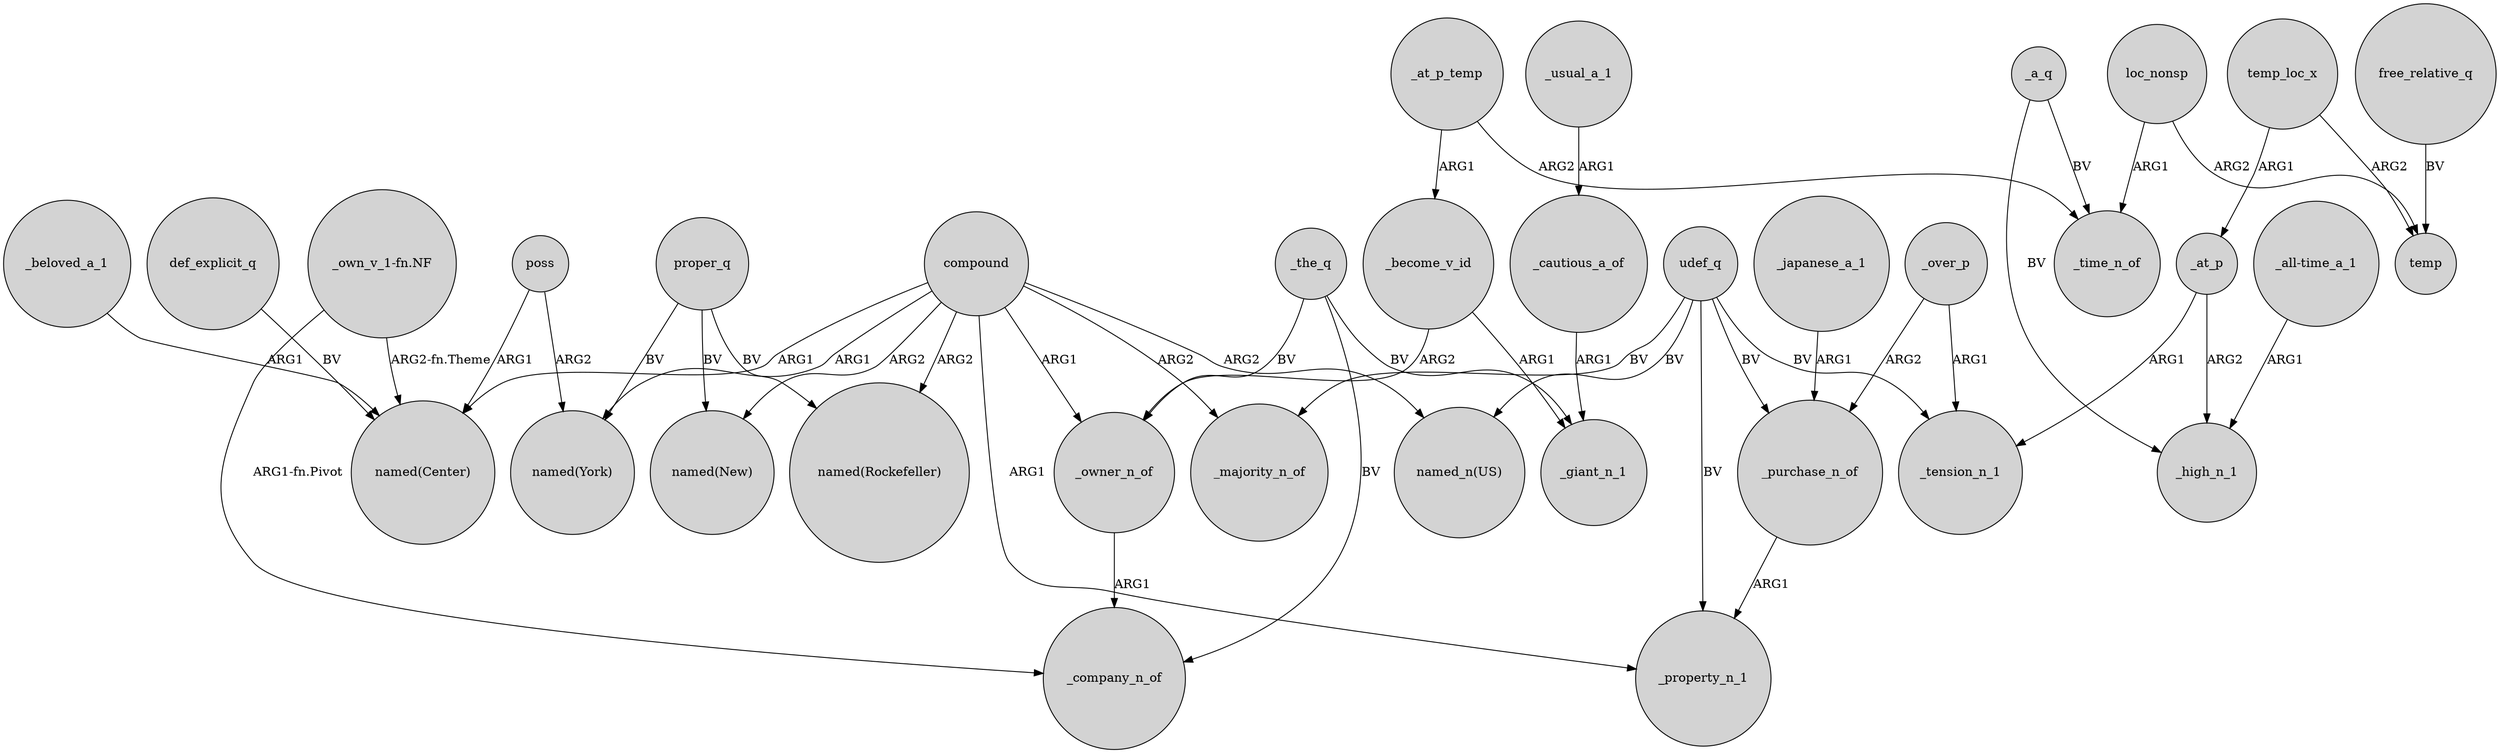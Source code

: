 digraph {
	node [shape=circle style=filled]
	compound -> "named(Rockefeller)" [label=ARG2]
	def_explicit_q -> "named(Center)" [label=BV]
	_usual_a_1 -> _cautious_a_of [label=ARG1]
	_over_p -> _tension_n_1 [label=ARG1]
	_owner_n_of -> _company_n_of [label=ARG1]
	compound -> _property_n_1 [label=ARG1]
	compound -> "named(New)" [label=ARG2]
	udef_q -> "named_n(US)" [label=BV]
	_at_p_temp -> _become_v_id [label=ARG1]
	_a_q -> _high_n_1 [label=BV]
	proper_q -> "named(New)" [label=BV]
	"_own_v_1-fn.NF" -> _company_n_of [label="ARG1-fn.Pivot"]
	udef_q -> _purchase_n_of [label=BV]
	_purchase_n_of -> _property_n_1 [label=ARG1]
	temp_loc_x -> _at_p [label=ARG1]
	loc_nonsp -> _time_n_of [label=ARG1]
	_at_p_temp -> _time_n_of [label=ARG2]
	_cautious_a_of -> _giant_n_1 [label=ARG1]
	_a_q -> _time_n_of [label=BV]
	udef_q -> _majority_n_of [label=BV]
	udef_q -> _tension_n_1 [label=BV]
	compound -> "named_n(US)" [label=ARG2]
	_the_q -> _company_n_of [label=BV]
	poss -> "named(Center)" [label=ARG1]
	_become_v_id -> _giant_n_1 [label=ARG1]
	poss -> "named(York)" [label=ARG2]
	_become_v_id -> _owner_n_of [label=ARG2]
	proper_q -> "named(Rockefeller)" [label=BV]
	temp_loc_x -> temp [label=ARG2]
	loc_nonsp -> temp [label=ARG2]
	_over_p -> _purchase_n_of [label=ARG2]
	compound -> "named(York)" [label=ARG1]
	_the_q -> _owner_n_of [label=BV]
	udef_q -> _property_n_1 [label=BV]
	_the_q -> _giant_n_1 [label=BV]
	"_own_v_1-fn.NF" -> "named(Center)" [label="ARG2-fn.Theme"]
	_japanese_a_1 -> _purchase_n_of [label=ARG1]
	compound -> _majority_n_of [label=ARG2]
	"_all-time_a_1" -> _high_n_1 [label=ARG1]
	compound -> "named(Center)" [label=ARG1]
	compound -> _owner_n_of [label=ARG1]
	proper_q -> "named(York)" [label=BV]
	_at_p -> _tension_n_1 [label=ARG1]
	_at_p -> _high_n_1 [label=ARG2]
	free_relative_q -> temp [label=BV]
	_beloved_a_1 -> "named(Center)" [label=ARG1]
}
